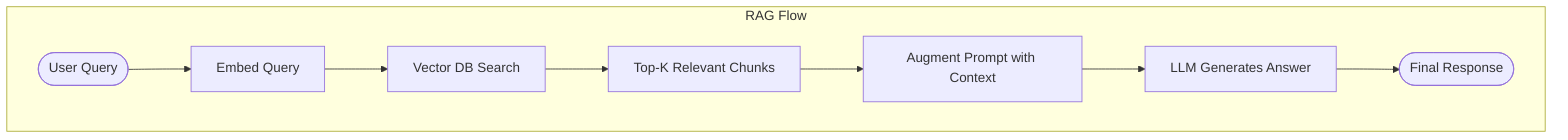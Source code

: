 flowchart TD
    subgraph S[RAG Flow]
        A([User Query]) --> B[Embed Query]
        B --> C[Vector DB Search]
        C --> D[Top-K Relevant Chunks]
        D --> E[Augment Prompt with Context]
        E --> F[LLM Generates Answer]
        F --> G([Final Response])
    end